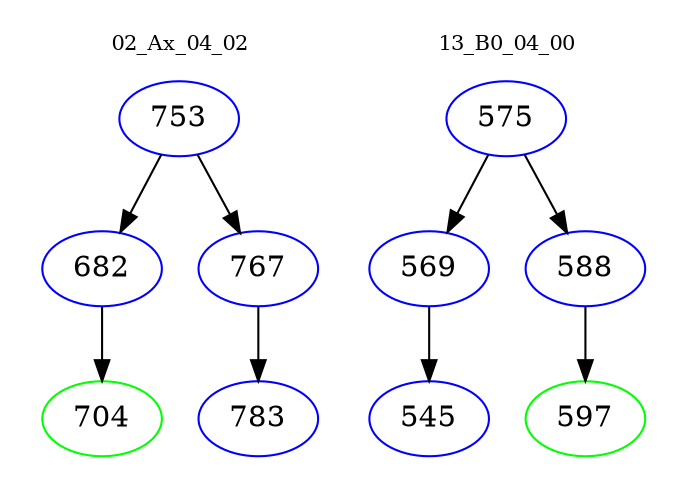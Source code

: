 digraph{
subgraph cluster_0 {
color = white
label = "02_Ax_04_02";
fontsize=10;
T0_753 [label="753", color="blue"]
T0_753 -> T0_682 [color="black"]
T0_682 [label="682", color="blue"]
T0_682 -> T0_704 [color="black"]
T0_704 [label="704", color="green"]
T0_753 -> T0_767 [color="black"]
T0_767 [label="767", color="blue"]
T0_767 -> T0_783 [color="black"]
T0_783 [label="783", color="blue"]
}
subgraph cluster_1 {
color = white
label = "13_B0_04_00";
fontsize=10;
T1_575 [label="575", color="blue"]
T1_575 -> T1_569 [color="black"]
T1_569 [label="569", color="blue"]
T1_569 -> T1_545 [color="black"]
T1_545 [label="545", color="blue"]
T1_575 -> T1_588 [color="black"]
T1_588 [label="588", color="blue"]
T1_588 -> T1_597 [color="black"]
T1_597 [label="597", color="green"]
}
}
